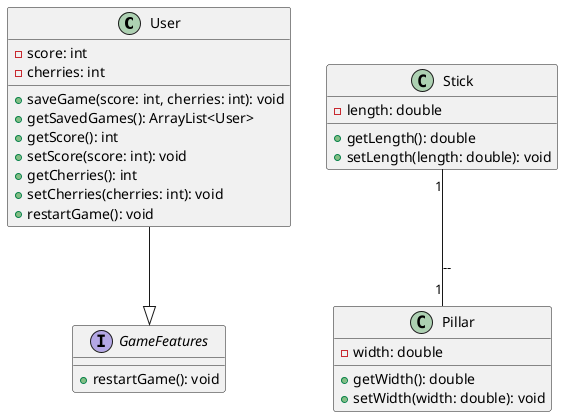@startuml
'https://plantuml.com/class-diagram

class User {
  - score: int
  - cherries: int
  + saveGame(score: int, cherries: int): void
  + getSavedGames(): ArrayList<User>
  + getScore(): int
  + setScore(score: int): void
  + getCherries(): int
  + setCherries(cherries: int): void
  + restartGame(): void
}

interface GameFeatures {
  + restartGame(): void
}

class Stick {
  - length: double
  + getLength(): double
  + setLength(length: double): void
}

class Pillar {
  - width: double
  + getWidth(): double
  + setWidth(width: double): void
}

User --|> GameFeatures
Stick -- Pillar : "1" -- "1"

@enduml
